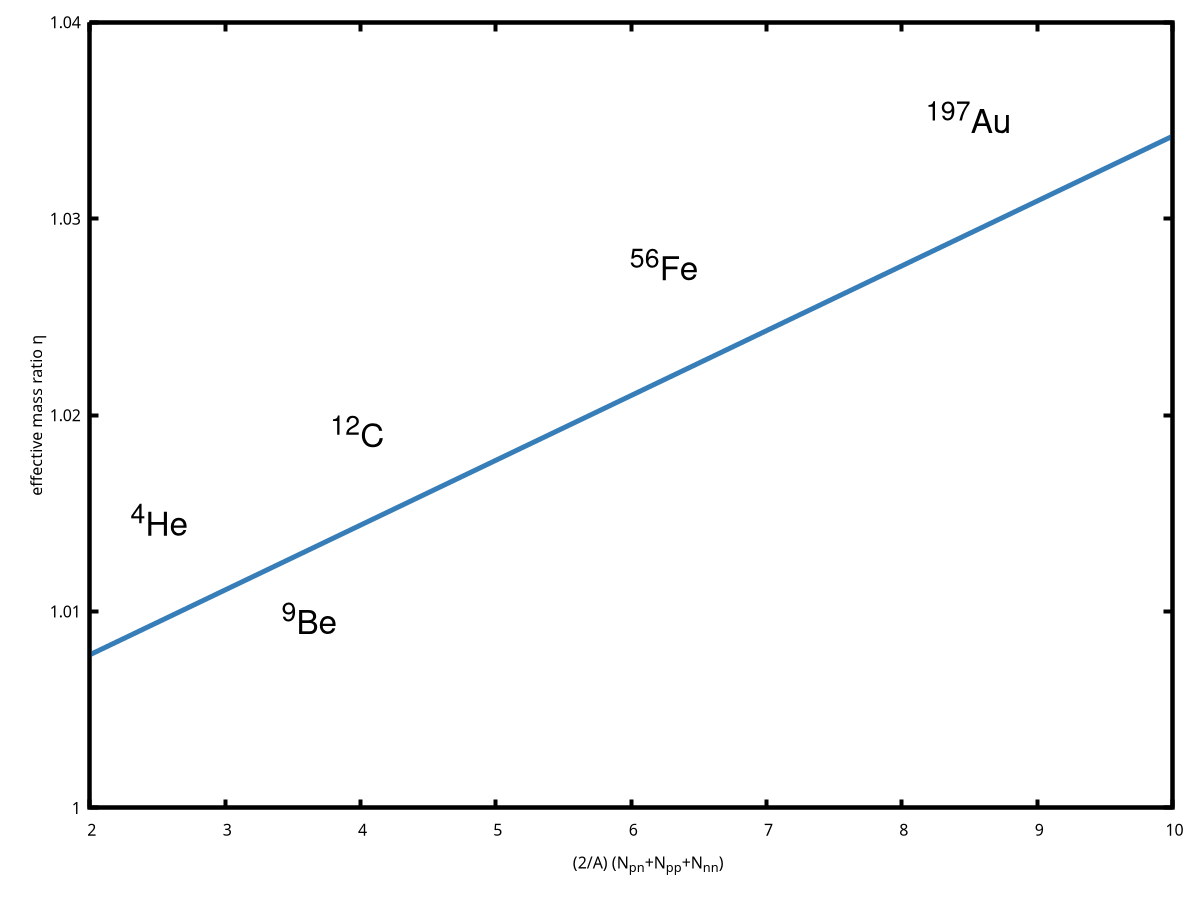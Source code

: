 #!/usr/bin/gnuplot
set term postscript enhanced color "Helvetica, 29"
set output "eff_mass.eps"

set border lw 4
set tics scale 1,0.5


set key height 1 left
set nokey


#set style data line
set style line 2 lt 2 lw 5 lc rgb "#E41A1C" 
set style line 3 lt 3 lw 5 lc rgb "#377eb8"
set style line 4 lt 4 lw 5 lc rgb "#4daf4a"
set style line 5 lt 5 lw 5 lc rgb "#984EA3"
set style line 6 lt 6 lw 6 lc rgb "#ff7f00"
set style line 7 lt 7 lw 6 lc rgb "#a65628"
set style line 8 lt 8 lw 6 lc rgb "#ffff33"
set style line 9 lt 9 lw 6 lc rgb "#999999"



#set multiplot layout 2, 2 columnsfirst upwards

#set lmargin 8
#set rmargin 0.5
#set bmargin 2.8
#set tmargin 0.7

set ylabel "effective mass ratio {/Symbol h}" offset 2,0
set xlabel "(2/A) (N_{pn}+N_{pp}+N_{nn})"  offset 1.9,0
#set xlabel "per nucleon SRC probability"

set yr[1:1.04]
set xr[2:10]
#set xtics 0,1,6
set ytics 1, 0.01, 1.04

#set logscale y
#set yr [-0.05: 0.01]
#set format y "10^{%L}"
#set ytics -0.04, 0.02, 0.0 
#set mytics 2

set label '^{4}He' at 3-0.7,1.0115+0.003 font "Helvetica,25"
set label '^{9}Be' at 3.617-0.2,1.0125-0.003 font "Helvetica,25"
set label '^{12}C' at 4.277-0.5,1.0160+0.003 font "Helvetica,25"
set label '^{56}Fe' at 7.19-1.2,1.0255+0.002 font "Helvetica,25"
set label '^{197}Au' at 9.576-1.4,1.0330+0.002 font "Helvetica,25"

plot "eff_mass" u 4:2 ls 2 ps 2.5, 1.0012+ x*0.0033 ls 3


#0.07857588 + x* 0.08854221 ls 4

#unset multiplot


